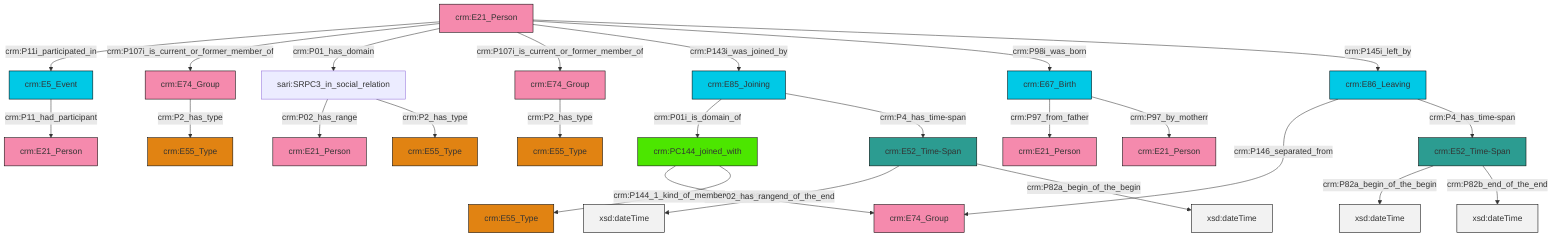 graph TD
classDef Literal fill:#f2f2f2,stroke:#000000;
classDef CRM_Entity fill:#FFFFFF,stroke:#000000;
classDef Temporal_Entity fill:#00C9E6, stroke:#000000;
classDef Type fill:#E18312, stroke:#000000;
classDef Time-Span fill:#2C9C91, stroke:#000000;
classDef Appellation fill:#FFEB7F, stroke:#000000;
classDef Place fill:#008836, stroke:#000000;
classDef Persistent_Item fill:#B266B2, stroke:#000000;
classDef Conceptual_Object fill:#FFD700, stroke:#000000;
classDef Physical_Thing fill:#D2B48C, stroke:#000000;
classDef Actor fill:#f58aad, stroke:#000000;
classDef PC_Classes fill:#4ce600, stroke:#000000;
classDef Multi fill:#cccccc,stroke:#000000;

0["crm:E52_Time-Span"]:::Time-Span -->|crm:P82b_end_of_the_end| 1[xsd:dateTime]:::Literal
2["crm:E85_Joining"]:::Temporal_Entity -->|crm:P01i_is_domain_of| 3["crm:PC144_joined_with"]:::PC_Classes
6["crm:E21_Person"]:::Actor -->|crm:P11i_participated_in| 7["crm:E5_Event"]:::Temporal_Entity
3["crm:PC144_joined_with"]:::PC_Classes -->|crm:P02_has_range| 8["crm:E74_Group"]:::Actor
9["crm:E67_Birth"]:::Temporal_Entity -->|crm:P97_from_father| 10["crm:E21_Person"]:::Actor
12["crm:E52_Time-Span"]:::Time-Span -->|crm:P82a_begin_of_the_begin| 13[xsd:dateTime]:::Literal
0["crm:E52_Time-Span"]:::Time-Span -->|crm:P82a_begin_of_the_begin| 16[xsd:dateTime]:::Literal
6["crm:E21_Person"]:::Actor -->|crm:P107i_is_current_or_former_member_of| 4["crm:E74_Group"]:::Actor
12["crm:E52_Time-Span"]:::Time-Span -->|crm:P82b_end_of_the_end| 20[xsd:dateTime]:::Literal
7["crm:E5_Event"]:::Temporal_Entity -->|crm:P11_had_participant| 21["crm:E21_Person"]:::Actor
14["sari:SRPC3_in_social_relation"]:::Default -->|crm:P02_has_range| 25["crm:E21_Person"]:::Actor
2["crm:E85_Joining"]:::Temporal_Entity -->|crm:P4_has_time-span| 0["crm:E52_Time-Span"]:::Time-Span
4["crm:E74_Group"]:::Actor -->|crm:P2_has_type| 28["crm:E55_Type"]:::Type
3["crm:PC144_joined_with"]:::PC_Classes -->|crm:P144_1_kind_of_member| 18["crm:E55_Type"]:::Type
9["crm:E67_Birth"]:::Temporal_Entity -->|crm:P97_by_motherr| 23["crm:E21_Person"]:::Actor
6["crm:E21_Person"]:::Actor -->|crm:P01_has_domain| 14["sari:SRPC3_in_social_relation"]:::Default
6["crm:E21_Person"]:::Actor -->|crm:P107i_is_current_or_former_member_of| 31["crm:E74_Group"]:::Actor
14["sari:SRPC3_in_social_relation"]:::Default -->|crm:P2_has_type| 33["crm:E55_Type"]:::Type
34["crm:E86_Leaving"]:::Temporal_Entity -->|crm:P146_separated_from| 8["crm:E74_Group"]:::Actor
34["crm:E86_Leaving"]:::Temporal_Entity -->|crm:P4_has_time-span| 12["crm:E52_Time-Span"]:::Time-Span
31["crm:E74_Group"]:::Actor -->|crm:P2_has_type| 26["crm:E55_Type"]:::Type
6["crm:E21_Person"]:::Actor -->|crm:P143i_was_joined_by| 2["crm:E85_Joining"]:::Temporal_Entity
6["crm:E21_Person"]:::Actor -->|crm:P98i_was_born| 9["crm:E67_Birth"]:::Temporal_Entity
6["crm:E21_Person"]:::Actor -->|crm:P145i_left_by| 34["crm:E86_Leaving"]:::Temporal_Entity